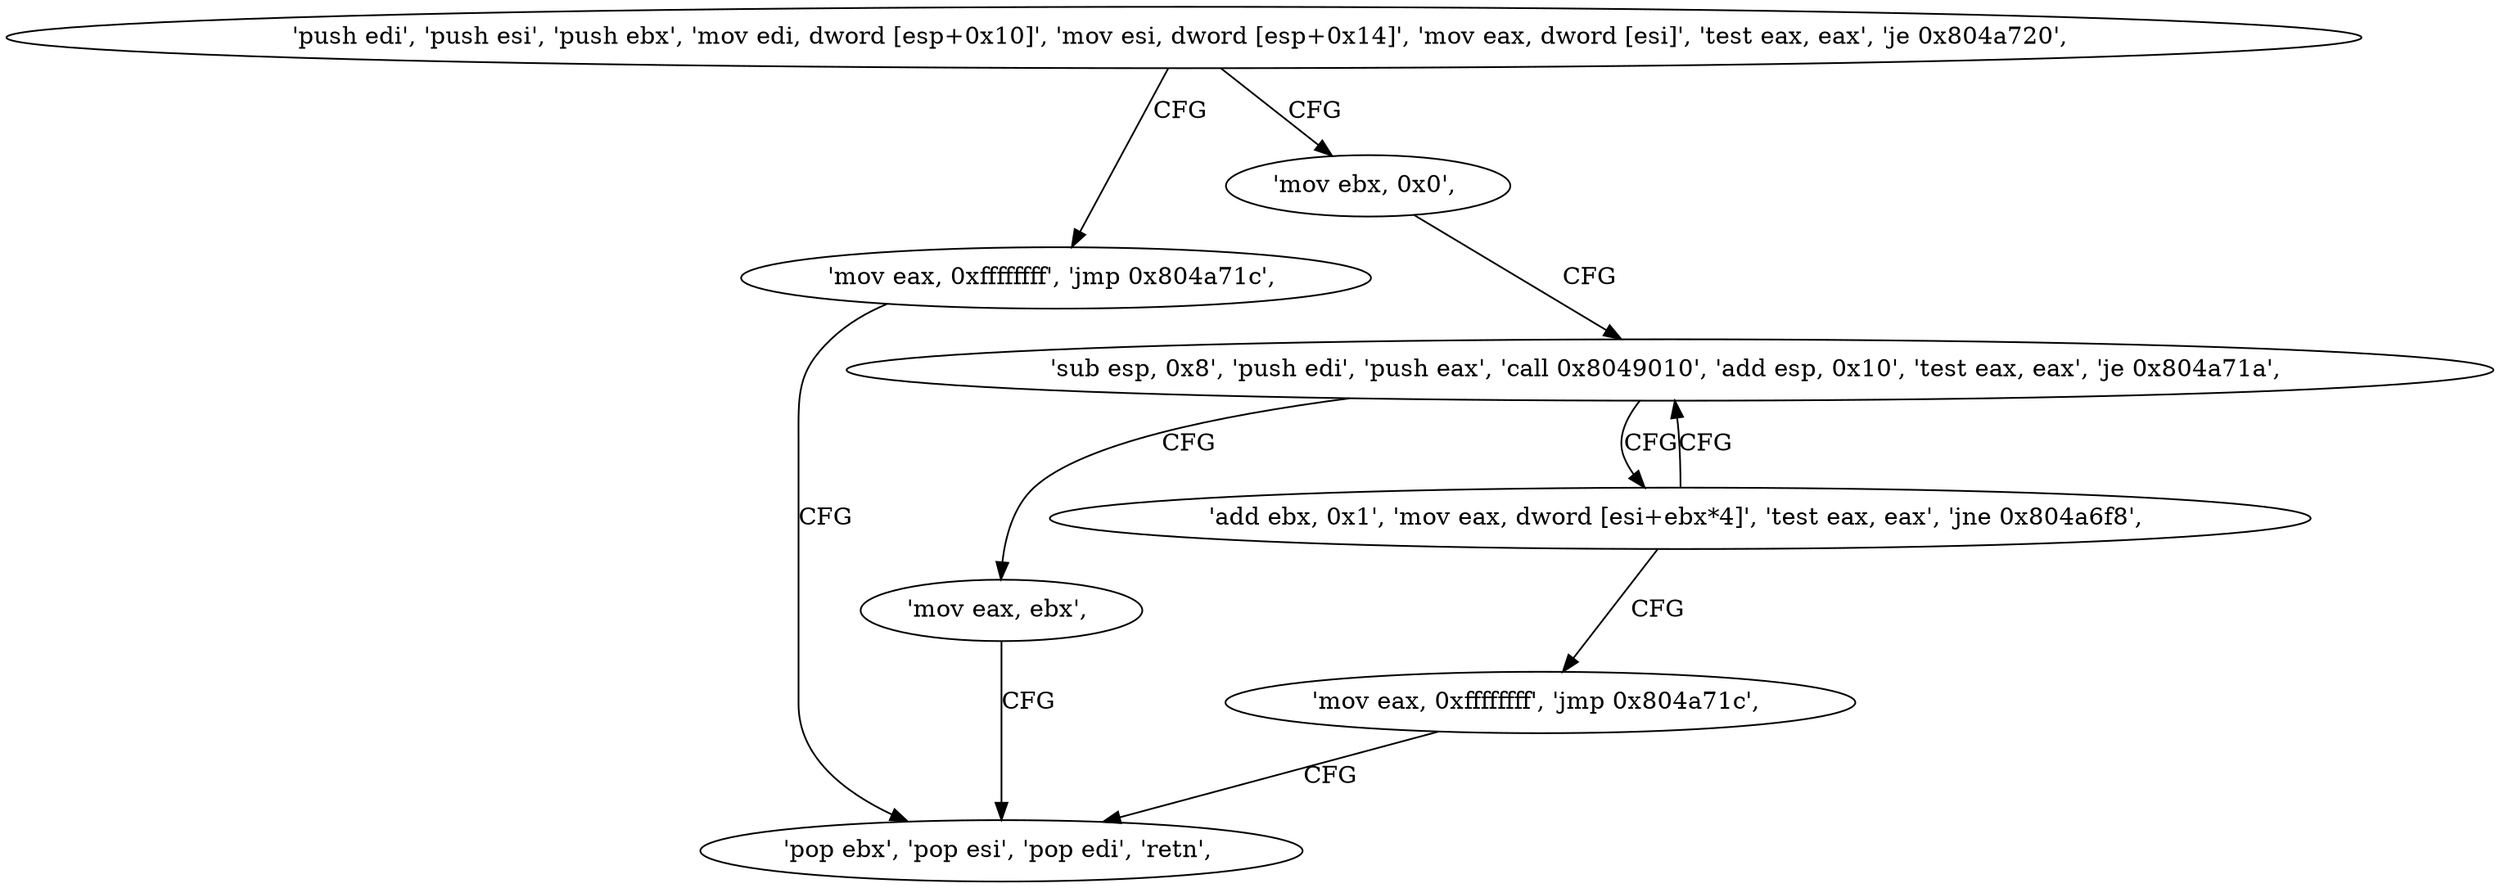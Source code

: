 digraph "func" {
"134522594" [label = "'push edi', 'push esi', 'push ebx', 'mov edi, dword [esp+0x10]', 'mov esi, dword [esp+0x14]', 'mov eax, dword [esi]', 'test eax, eax', 'je 0x804a720', " ]
"134522656" [label = "'mov eax, 0xffffffff', 'jmp 0x804a71c', " ]
"134522611" [label = "'mov ebx, 0x0', " ]
"134522652" [label = "'pop ebx', 'pop esi', 'pop edi', 'retn', " ]
"134522616" [label = "'sub esp, 0x8', 'push edi', 'push eax', 'call 0x8049010', 'add esp, 0x10', 'test eax, eax', 'je 0x804a71a', " ]
"134522650" [label = "'mov eax, ebx', " ]
"134522633" [label = "'add ebx, 0x1', 'mov eax, dword [esi+ebx*4]', 'test eax, eax', 'jne 0x804a6f8', " ]
"134522643" [label = "'mov eax, 0xffffffff', 'jmp 0x804a71c', " ]
"134522594" -> "134522656" [ label = "CFG" ]
"134522594" -> "134522611" [ label = "CFG" ]
"134522656" -> "134522652" [ label = "CFG" ]
"134522611" -> "134522616" [ label = "CFG" ]
"134522616" -> "134522650" [ label = "CFG" ]
"134522616" -> "134522633" [ label = "CFG" ]
"134522650" -> "134522652" [ label = "CFG" ]
"134522633" -> "134522616" [ label = "CFG" ]
"134522633" -> "134522643" [ label = "CFG" ]
"134522643" -> "134522652" [ label = "CFG" ]
}
